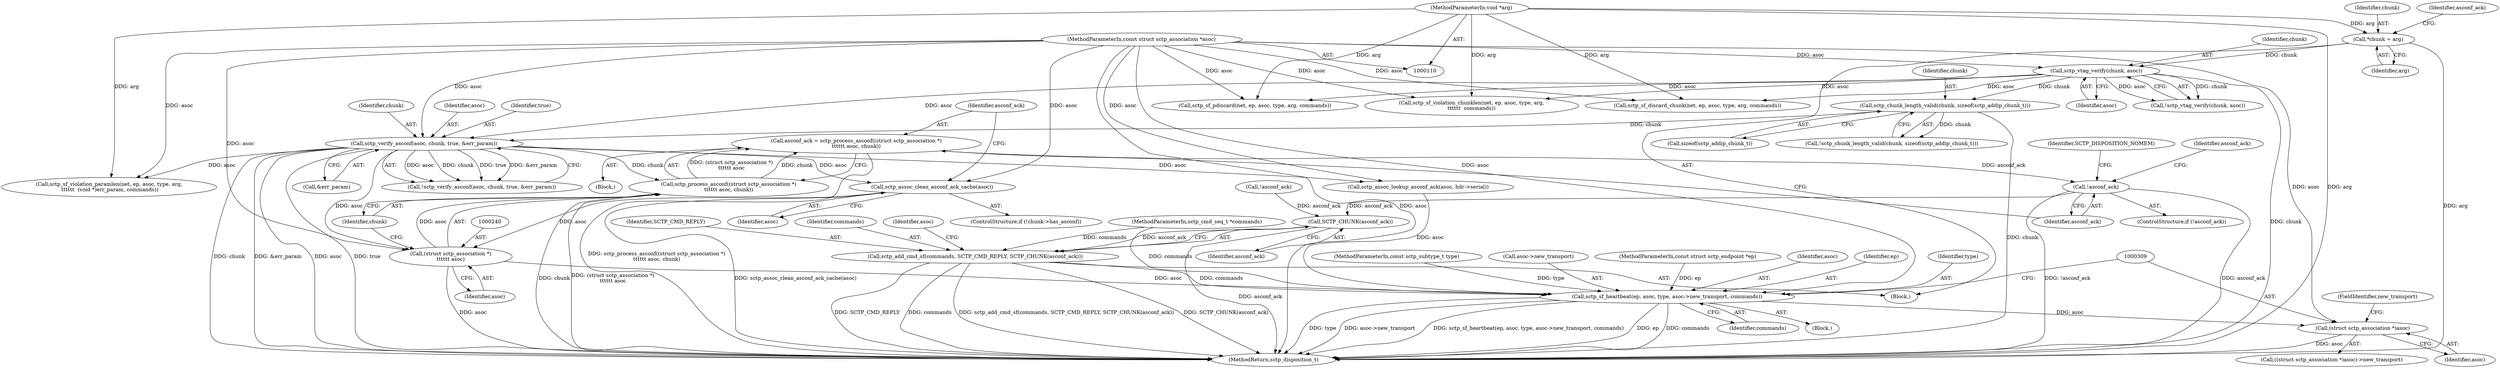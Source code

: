 digraph "0_linux_9de7922bc709eee2f609cd01d98aaedc4cf5ea74_1@pointer" {
"1000236" [label="(Call,asconf_ack = sctp_process_asconf((struct sctp_association *)\n\t\t\t\t\t\t asoc, chunk))"];
"1000238" [label="(Call,sctp_process_asconf((struct sctp_association *)\n\t\t\t\t\t\t asoc, chunk))"];
"1000239" [label="(Call,(struct sctp_association *)\n\t\t\t\t\t\t asoc)"];
"1000234" [label="(Call,sctp_assoc_clean_asconf_ack_cache(asoc))"];
"1000201" [label="(Call,sctp_verify_asconf(asoc, chunk, true, &err_param))"];
"1000134" [label="(Call,sctp_vtag_verify(chunk, asoc))"];
"1000119" [label="(Call,*chunk = arg)"];
"1000115" [label="(MethodParameterIn,void *arg)"];
"1000113" [label="(MethodParameterIn,const struct sctp_association *asoc)"];
"1000172" [label="(Call,sctp_chunk_length_valid(chunk, sizeof(sctp_addip_chunk_t)))"];
"1000244" [label="(Call,!asconf_ack)"];
"1000291" [label="(Call,SCTP_CHUNK(asconf_ack))"];
"1000288" [label="(Call,sctp_add_cmd_sf(commands, SCTP_CMD_REPLY, SCTP_CHUNK(asconf_ack)))"];
"1000298" [label="(Call,sctp_sf_heartbeat(ep, asoc, type, asoc->new_transport, commands))"];
"1000308" [label="(Call,(struct sctp_association *)asoc)"];
"1000302" [label="(Call,asoc->new_transport)"];
"1000307" [label="(Call,((struct sctp_association *)asoc)->new_transport)"];
"1000112" [label="(MethodParameterIn,const struct sctp_endpoint *ep)"];
"1000238" [label="(Call,sctp_process_asconf((struct sctp_association *)\n\t\t\t\t\t\t asoc, chunk))"];
"1000300" [label="(Identifier,asoc)"];
"1000171" [label="(Call,!sctp_chunk_length_valid(chunk, sizeof(sctp_addip_chunk_t)))"];
"1000202" [label="(Identifier,asoc)"];
"1000143" [label="(Call,sctp_sf_pdiscard(net, ep, asoc, type, arg, commands))"];
"1000298" [label="(Call,sctp_sf_heartbeat(ep, asoc, type, asoc->new_transport, commands))"];
"1000177" [label="(Call,sctp_sf_violation_chunklen(net, ep, asoc, type, arg,\n\t\t\t\t\t\t  commands))"];
"1000115" [label="(MethodParameterIn,void *arg)"];
"1000305" [label="(Identifier,commands)"];
"1000136" [label="(Identifier,asoc)"];
"1000299" [label="(Identifier,ep)"];
"1000200" [label="(Call,!sctp_verify_asconf(asoc, chunk, true, &err_param))"];
"1000163" [label="(Call,sctp_sf_discard_chunk(net, ep, asoc, type, arg, commands))"];
"1000116" [label="(MethodParameterIn,sctp_cmd_seq_t *commands)"];
"1000288" [label="(Call,sctp_add_cmd_sf(commands, SCTP_CMD_REPLY, SCTP_CHUNK(asconf_ack)))"];
"1000291" [label="(Call,SCTP_CHUNK(asconf_ack))"];
"1000228" [label="(Block,)"];
"1000119" [label="(Call,*chunk = arg)"];
"1000134" [label="(Call,sctp_vtag_verify(chunk, asoc))"];
"1000133" [label="(Call,!sctp_vtag_verify(chunk, asoc))"];
"1000201" [label="(Call,sctp_verify_asconf(asoc, chunk, true, &err_param))"];
"1000204" [label="(Identifier,true)"];
"1000208" [label="(Call,sctp_sf_violation_paramlen(net, ep, asoc, type, arg,\n \t\t\t\t\t\t  (void *)err_param, commands))"];
"1000290" [label="(Identifier,SCTP_CMD_REPLY)"];
"1000174" [label="(Call,sizeof(sctp_addip_chunk_t))"];
"1000315" [label="(MethodReturn,sctp_disposition_t)"];
"1000310" [label="(Identifier,asoc)"];
"1000297" [label="(Block,)"];
"1000311" [label="(FieldIdentifier,new_transport)"];
"1000301" [label="(Identifier,type)"];
"1000135" [label="(Identifier,chunk)"];
"1000117" [label="(Block,)"];
"1000121" [label="(Identifier,arg)"];
"1000247" [label="(Identifier,SCTP_DISPOSITION_NOMEM)"];
"1000289" [label="(Identifier,commands)"];
"1000234" [label="(Call,sctp_assoc_clean_asconf_ack_cache(asoc))"];
"1000173" [label="(Identifier,chunk)"];
"1000203" [label="(Identifier,chunk)"];
"1000237" [label="(Identifier,asconf_ack)"];
"1000245" [label="(Identifier,asconf_ack)"];
"1000283" [label="(Identifier,asconf_ack)"];
"1000120" [label="(Identifier,chunk)"];
"1000244" [label="(Call,!asconf_ack)"];
"1000124" [label="(Identifier,asconf_ack)"];
"1000308" [label="(Call,(struct sctp_association *)asoc)"];
"1000243" [label="(ControlStructure,if (!asconf_ack))"];
"1000242" [label="(Identifier,chunk)"];
"1000235" [label="(Identifier,asoc)"];
"1000292" [label="(Identifier,asconf_ack)"];
"1000295" [label="(Identifier,asoc)"];
"1000236" [label="(Call,asconf_ack = sctp_process_asconf((struct sctp_association *)\n\t\t\t\t\t\t asoc, chunk))"];
"1000241" [label="(Identifier,asoc)"];
"1000114" [label="(MethodParameterIn,const sctp_subtype_t type)"];
"1000229" [label="(ControlStructure,if (!chunk->has_asconf))"];
"1000262" [label="(Call,sctp_assoc_lookup_asconf_ack(asoc, hdr->serial))"];
"1000268" [label="(Call,!asconf_ack)"];
"1000113" [label="(MethodParameterIn,const struct sctp_association *asoc)"];
"1000172" [label="(Call,sctp_chunk_length_valid(chunk, sizeof(sctp_addip_chunk_t)))"];
"1000205" [label="(Call,&err_param)"];
"1000239" [label="(Call,(struct sctp_association *)\n\t\t\t\t\t\t asoc)"];
"1000236" -> "1000228"  [label="AST: "];
"1000236" -> "1000238"  [label="CFG: "];
"1000237" -> "1000236"  [label="AST: "];
"1000238" -> "1000236"  [label="AST: "];
"1000245" -> "1000236"  [label="CFG: "];
"1000236" -> "1000315"  [label="DDG: sctp_process_asconf((struct sctp_association *)\n\t\t\t\t\t\t asoc, chunk)"];
"1000238" -> "1000236"  [label="DDG: (struct sctp_association *)\n\t\t\t\t\t\t asoc"];
"1000238" -> "1000236"  [label="DDG: chunk"];
"1000236" -> "1000244"  [label="DDG: asconf_ack"];
"1000238" -> "1000242"  [label="CFG: "];
"1000239" -> "1000238"  [label="AST: "];
"1000242" -> "1000238"  [label="AST: "];
"1000238" -> "1000315"  [label="DDG: (struct sctp_association *)\n\t\t\t\t\t\t asoc"];
"1000238" -> "1000315"  [label="DDG: chunk"];
"1000239" -> "1000238"  [label="DDG: asoc"];
"1000201" -> "1000238"  [label="DDG: chunk"];
"1000239" -> "1000241"  [label="CFG: "];
"1000240" -> "1000239"  [label="AST: "];
"1000241" -> "1000239"  [label="AST: "];
"1000242" -> "1000239"  [label="CFG: "];
"1000239" -> "1000315"  [label="DDG: asoc"];
"1000234" -> "1000239"  [label="DDG: asoc"];
"1000201" -> "1000239"  [label="DDG: asoc"];
"1000113" -> "1000239"  [label="DDG: asoc"];
"1000239" -> "1000298"  [label="DDG: asoc"];
"1000234" -> "1000229"  [label="AST: "];
"1000234" -> "1000235"  [label="CFG: "];
"1000235" -> "1000234"  [label="AST: "];
"1000237" -> "1000234"  [label="CFG: "];
"1000234" -> "1000315"  [label="DDG: sctp_assoc_clean_asconf_ack_cache(asoc)"];
"1000201" -> "1000234"  [label="DDG: asoc"];
"1000113" -> "1000234"  [label="DDG: asoc"];
"1000201" -> "1000200"  [label="AST: "];
"1000201" -> "1000205"  [label="CFG: "];
"1000202" -> "1000201"  [label="AST: "];
"1000203" -> "1000201"  [label="AST: "];
"1000204" -> "1000201"  [label="AST: "];
"1000205" -> "1000201"  [label="AST: "];
"1000200" -> "1000201"  [label="CFG: "];
"1000201" -> "1000315"  [label="DDG: chunk"];
"1000201" -> "1000315"  [label="DDG: &err_param"];
"1000201" -> "1000315"  [label="DDG: asoc"];
"1000201" -> "1000315"  [label="DDG: true"];
"1000201" -> "1000200"  [label="DDG: asoc"];
"1000201" -> "1000200"  [label="DDG: chunk"];
"1000201" -> "1000200"  [label="DDG: true"];
"1000201" -> "1000200"  [label="DDG: &err_param"];
"1000134" -> "1000201"  [label="DDG: asoc"];
"1000113" -> "1000201"  [label="DDG: asoc"];
"1000172" -> "1000201"  [label="DDG: chunk"];
"1000201" -> "1000208"  [label="DDG: asoc"];
"1000201" -> "1000262"  [label="DDG: asoc"];
"1000134" -> "1000133"  [label="AST: "];
"1000134" -> "1000136"  [label="CFG: "];
"1000135" -> "1000134"  [label="AST: "];
"1000136" -> "1000134"  [label="AST: "];
"1000133" -> "1000134"  [label="CFG: "];
"1000134" -> "1000315"  [label="DDG: chunk"];
"1000134" -> "1000133"  [label="DDG: chunk"];
"1000134" -> "1000133"  [label="DDG: asoc"];
"1000119" -> "1000134"  [label="DDG: chunk"];
"1000113" -> "1000134"  [label="DDG: asoc"];
"1000134" -> "1000143"  [label="DDG: asoc"];
"1000134" -> "1000163"  [label="DDG: asoc"];
"1000134" -> "1000172"  [label="DDG: chunk"];
"1000134" -> "1000177"  [label="DDG: asoc"];
"1000119" -> "1000117"  [label="AST: "];
"1000119" -> "1000121"  [label="CFG: "];
"1000120" -> "1000119"  [label="AST: "];
"1000121" -> "1000119"  [label="AST: "];
"1000124" -> "1000119"  [label="CFG: "];
"1000119" -> "1000315"  [label="DDG: arg"];
"1000115" -> "1000119"  [label="DDG: arg"];
"1000115" -> "1000110"  [label="AST: "];
"1000115" -> "1000315"  [label="DDG: arg"];
"1000115" -> "1000143"  [label="DDG: arg"];
"1000115" -> "1000163"  [label="DDG: arg"];
"1000115" -> "1000177"  [label="DDG: arg"];
"1000115" -> "1000208"  [label="DDG: arg"];
"1000113" -> "1000110"  [label="AST: "];
"1000113" -> "1000315"  [label="DDG: asoc"];
"1000113" -> "1000143"  [label="DDG: asoc"];
"1000113" -> "1000163"  [label="DDG: asoc"];
"1000113" -> "1000177"  [label="DDG: asoc"];
"1000113" -> "1000208"  [label="DDG: asoc"];
"1000113" -> "1000262"  [label="DDG: asoc"];
"1000113" -> "1000298"  [label="DDG: asoc"];
"1000113" -> "1000308"  [label="DDG: asoc"];
"1000172" -> "1000171"  [label="AST: "];
"1000172" -> "1000174"  [label="CFG: "];
"1000173" -> "1000172"  [label="AST: "];
"1000174" -> "1000172"  [label="AST: "];
"1000171" -> "1000172"  [label="CFG: "];
"1000172" -> "1000315"  [label="DDG: chunk"];
"1000172" -> "1000171"  [label="DDG: chunk"];
"1000244" -> "1000243"  [label="AST: "];
"1000244" -> "1000245"  [label="CFG: "];
"1000245" -> "1000244"  [label="AST: "];
"1000247" -> "1000244"  [label="CFG: "];
"1000283" -> "1000244"  [label="CFG: "];
"1000244" -> "1000315"  [label="DDG: !asconf_ack"];
"1000244" -> "1000315"  [label="DDG: asconf_ack"];
"1000244" -> "1000291"  [label="DDG: asconf_ack"];
"1000291" -> "1000288"  [label="AST: "];
"1000291" -> "1000292"  [label="CFG: "];
"1000292" -> "1000291"  [label="AST: "];
"1000288" -> "1000291"  [label="CFG: "];
"1000291" -> "1000315"  [label="DDG: asconf_ack"];
"1000291" -> "1000288"  [label="DDG: asconf_ack"];
"1000268" -> "1000291"  [label="DDG: asconf_ack"];
"1000288" -> "1000117"  [label="AST: "];
"1000289" -> "1000288"  [label="AST: "];
"1000290" -> "1000288"  [label="AST: "];
"1000295" -> "1000288"  [label="CFG: "];
"1000288" -> "1000315"  [label="DDG: SCTP_CHUNK(asconf_ack)"];
"1000288" -> "1000315"  [label="DDG: SCTP_CMD_REPLY"];
"1000288" -> "1000315"  [label="DDG: commands"];
"1000288" -> "1000315"  [label="DDG: sctp_add_cmd_sf(commands, SCTP_CMD_REPLY, SCTP_CHUNK(asconf_ack))"];
"1000116" -> "1000288"  [label="DDG: commands"];
"1000288" -> "1000298"  [label="DDG: commands"];
"1000298" -> "1000297"  [label="AST: "];
"1000298" -> "1000305"  [label="CFG: "];
"1000299" -> "1000298"  [label="AST: "];
"1000300" -> "1000298"  [label="AST: "];
"1000301" -> "1000298"  [label="AST: "];
"1000302" -> "1000298"  [label="AST: "];
"1000305" -> "1000298"  [label="AST: "];
"1000309" -> "1000298"  [label="CFG: "];
"1000298" -> "1000315"  [label="DDG: sctp_sf_heartbeat(ep, asoc, type, asoc->new_transport, commands)"];
"1000298" -> "1000315"  [label="DDG: ep"];
"1000298" -> "1000315"  [label="DDG: commands"];
"1000298" -> "1000315"  [label="DDG: type"];
"1000298" -> "1000315"  [label="DDG: asoc->new_transport"];
"1000112" -> "1000298"  [label="DDG: ep"];
"1000262" -> "1000298"  [label="DDG: asoc"];
"1000114" -> "1000298"  [label="DDG: type"];
"1000116" -> "1000298"  [label="DDG: commands"];
"1000298" -> "1000308"  [label="DDG: asoc"];
"1000308" -> "1000307"  [label="AST: "];
"1000308" -> "1000310"  [label="CFG: "];
"1000309" -> "1000308"  [label="AST: "];
"1000310" -> "1000308"  [label="AST: "];
"1000311" -> "1000308"  [label="CFG: "];
"1000308" -> "1000315"  [label="DDG: asoc"];
}
